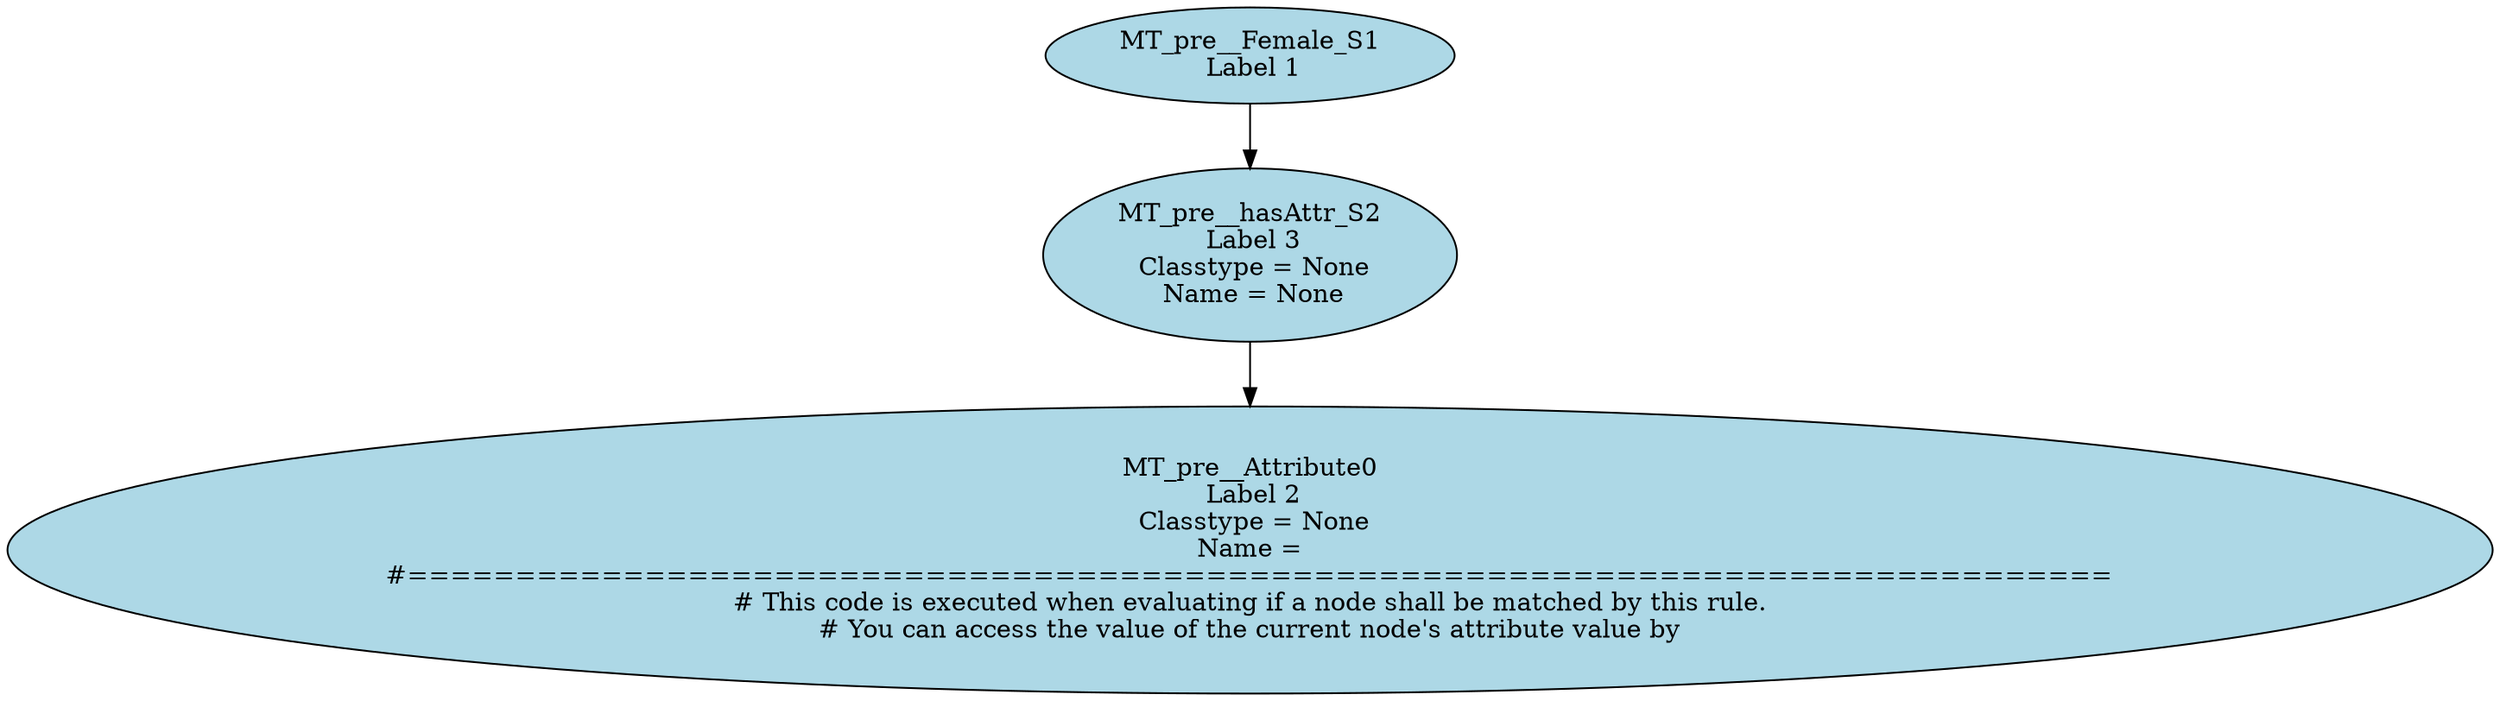 digraph matchPattern_matcher_HF2F {
"MT_pre__Attribute0\n Label 2\n Classtype = None\n Name = 
#===============================================================================
# This code is executed when evaluating if a node shall be matched by this rule.
# You can access the value of the current node's attribute value by" [style=filled, fillcolor=lightblue];
"MT_pre__Female_S1\n Label 1" [style=filled, fillcolor=lightblue];
"MT_pre__hasAttr_S2\n Label 3\n Classtype = None\n Name = None" [style=filled, fillcolor=lightblue];
"MT_pre__hasAttr_S2\n Label 3\n Classtype = None\n Name = None" -> "MT_pre__Attribute0\n Label 2\n Classtype = None\n Name = 
#===============================================================================
# This code is executed when evaluating if a node shall be matched by this rule.
# You can access the value of the current node's attribute value by";
"MT_pre__Female_S1\n Label 1" -> "MT_pre__hasAttr_S2\n Label 3\n Classtype = None\n Name = None";
}
